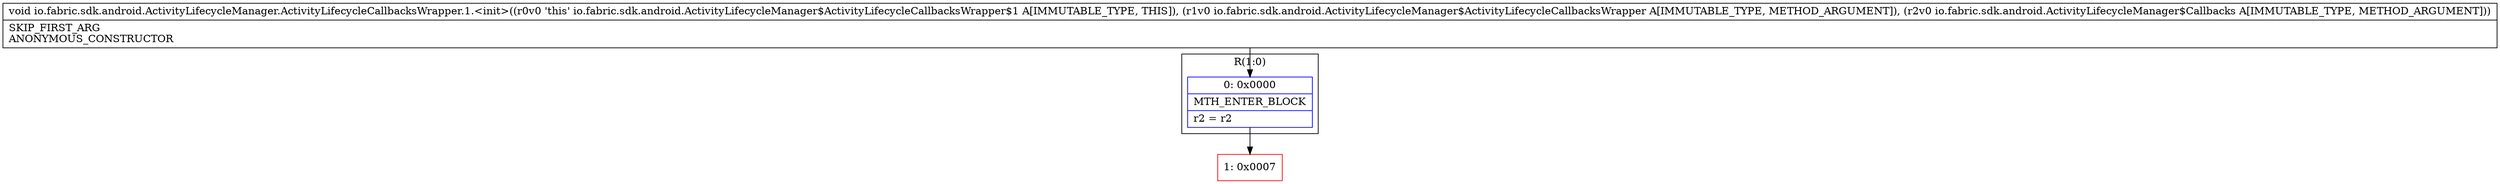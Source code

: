 digraph "CFG forio.fabric.sdk.android.ActivityLifecycleManager.ActivityLifecycleCallbacksWrapper.1.\<init\>(Lio\/fabric\/sdk\/android\/ActivityLifecycleManager$ActivityLifecycleCallbacksWrapper;Lio\/fabric\/sdk\/android\/ActivityLifecycleManager$Callbacks;)V" {
subgraph cluster_Region_228371775 {
label = "R(1:0)";
node [shape=record,color=blue];
Node_0 [shape=record,label="{0\:\ 0x0000|MTH_ENTER_BLOCK\l|r2 = r2\l}"];
}
Node_1 [shape=record,color=red,label="{1\:\ 0x0007}"];
MethodNode[shape=record,label="{void io.fabric.sdk.android.ActivityLifecycleManager.ActivityLifecycleCallbacksWrapper.1.\<init\>((r0v0 'this' io.fabric.sdk.android.ActivityLifecycleManager$ActivityLifecycleCallbacksWrapper$1 A[IMMUTABLE_TYPE, THIS]), (r1v0 io.fabric.sdk.android.ActivityLifecycleManager$ActivityLifecycleCallbacksWrapper A[IMMUTABLE_TYPE, METHOD_ARGUMENT]), (r2v0 io.fabric.sdk.android.ActivityLifecycleManager$Callbacks A[IMMUTABLE_TYPE, METHOD_ARGUMENT]))  | SKIP_FIRST_ARG\lANONYMOUS_CONSTRUCTOR\l}"];
MethodNode -> Node_0;
Node_0 -> Node_1;
}

